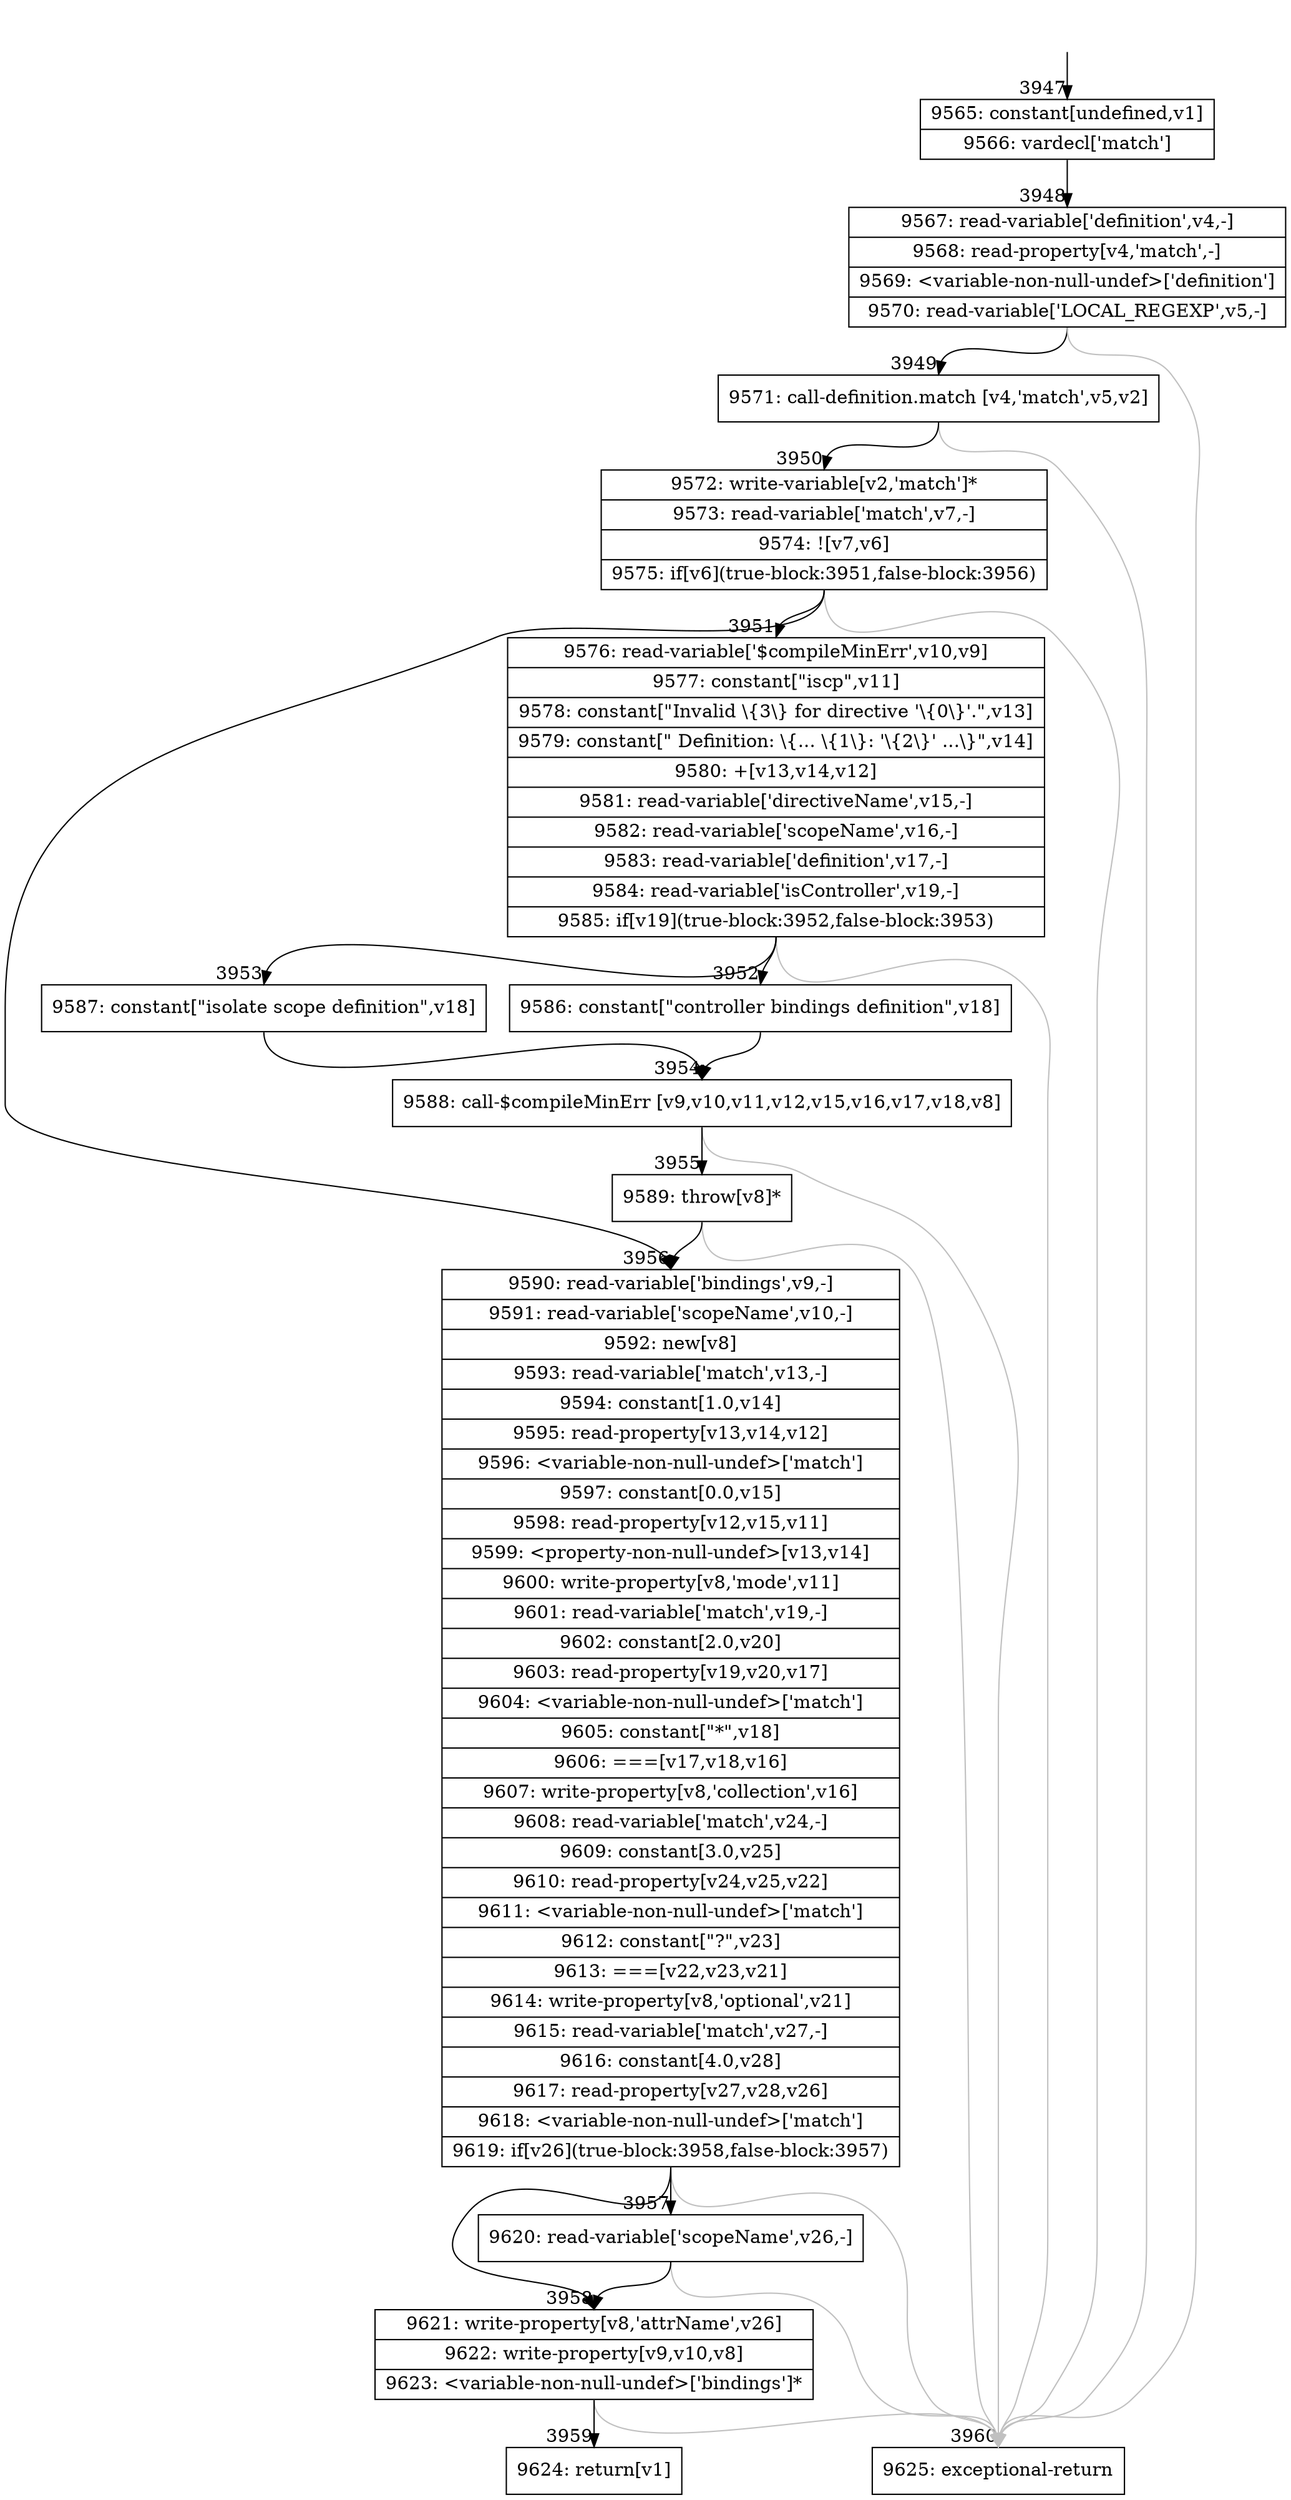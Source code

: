 digraph {
rankdir="TD"
BB_entry336[shape=none,label=""];
BB_entry336 -> BB3947 [tailport=s, headport=n, headlabel="    3947"]
BB3947 [shape=record label="{9565: constant[undefined,v1]|9566: vardecl['match']}" ] 
BB3947 -> BB3948 [tailport=s, headport=n, headlabel="      3948"]
BB3948 [shape=record label="{9567: read-variable['definition',v4,-]|9568: read-property[v4,'match',-]|9569: \<variable-non-null-undef\>['definition']|9570: read-variable['LOCAL_REGEXP',v5,-]}" ] 
BB3948 -> BB3949 [tailport=s, headport=n, headlabel="      3949"]
BB3948 -> BB3960 [tailport=s, headport=n, color=gray, headlabel="      3960"]
BB3949 [shape=record label="{9571: call-definition.match [v4,'match',v5,v2]}" ] 
BB3949 -> BB3950 [tailport=s, headport=n, headlabel="      3950"]
BB3949 -> BB3960 [tailport=s, headport=n, color=gray]
BB3950 [shape=record label="{9572: write-variable[v2,'match']*|9573: read-variable['match',v7,-]|9574: ![v7,v6]|9575: if[v6](true-block:3951,false-block:3956)}" ] 
BB3950 -> BB3951 [tailport=s, headport=n, headlabel="      3951"]
BB3950 -> BB3956 [tailport=s, headport=n, headlabel="      3956"]
BB3950 -> BB3960 [tailport=s, headport=n, color=gray]
BB3951 [shape=record label="{9576: read-variable['$compileMinErr',v10,v9]|9577: constant[\"iscp\",v11]|9578: constant[\"Invalid \\\{3\\\} for directive '\\\{0\\\}'.\",v13]|9579: constant[\" Definition: \\\{... \\\{1\\\}: '\\\{2\\\}' ...\\\}\",v14]|9580: +[v13,v14,v12]|9581: read-variable['directiveName',v15,-]|9582: read-variable['scopeName',v16,-]|9583: read-variable['definition',v17,-]|9584: read-variable['isController',v19,-]|9585: if[v19](true-block:3952,false-block:3953)}" ] 
BB3951 -> BB3952 [tailport=s, headport=n, headlabel="      3952"]
BB3951 -> BB3953 [tailport=s, headport=n, headlabel="      3953"]
BB3951 -> BB3960 [tailport=s, headport=n, color=gray]
BB3952 [shape=record label="{9586: constant[\"controller bindings definition\",v18]}" ] 
BB3952 -> BB3954 [tailport=s, headport=n, headlabel="      3954"]
BB3953 [shape=record label="{9587: constant[\"isolate scope definition\",v18]}" ] 
BB3953 -> BB3954 [tailport=s, headport=n]
BB3954 [shape=record label="{9588: call-$compileMinErr [v9,v10,v11,v12,v15,v16,v17,v18,v8]}" ] 
BB3954 -> BB3955 [tailport=s, headport=n, headlabel="      3955"]
BB3954 -> BB3960 [tailport=s, headport=n, color=gray]
BB3955 [shape=record label="{9589: throw[v8]*}" ] 
BB3955 -> BB3956 [tailport=s, headport=n]
BB3955 -> BB3960 [tailport=s, headport=n, color=gray]
BB3956 [shape=record label="{9590: read-variable['bindings',v9,-]|9591: read-variable['scopeName',v10,-]|9592: new[v8]|9593: read-variable['match',v13,-]|9594: constant[1.0,v14]|9595: read-property[v13,v14,v12]|9596: \<variable-non-null-undef\>['match']|9597: constant[0.0,v15]|9598: read-property[v12,v15,v11]|9599: \<property-non-null-undef\>[v13,v14]|9600: write-property[v8,'mode',v11]|9601: read-variable['match',v19,-]|9602: constant[2.0,v20]|9603: read-property[v19,v20,v17]|9604: \<variable-non-null-undef\>['match']|9605: constant[\"*\",v18]|9606: ===[v17,v18,v16]|9607: write-property[v8,'collection',v16]|9608: read-variable['match',v24,-]|9609: constant[3.0,v25]|9610: read-property[v24,v25,v22]|9611: \<variable-non-null-undef\>['match']|9612: constant[\"?\",v23]|9613: ===[v22,v23,v21]|9614: write-property[v8,'optional',v21]|9615: read-variable['match',v27,-]|9616: constant[4.0,v28]|9617: read-property[v27,v28,v26]|9618: \<variable-non-null-undef\>['match']|9619: if[v26](true-block:3958,false-block:3957)}" ] 
BB3956 -> BB3958 [tailport=s, headport=n, headlabel="      3958"]
BB3956 -> BB3957 [tailport=s, headport=n, headlabel="      3957"]
BB3956 -> BB3960 [tailport=s, headport=n, color=gray]
BB3957 [shape=record label="{9620: read-variable['scopeName',v26,-]}" ] 
BB3957 -> BB3958 [tailport=s, headport=n]
BB3957 -> BB3960 [tailport=s, headport=n, color=gray]
BB3958 [shape=record label="{9621: write-property[v8,'attrName',v26]|9622: write-property[v9,v10,v8]|9623: \<variable-non-null-undef\>['bindings']*}" ] 
BB3958 -> BB3959 [tailport=s, headport=n, headlabel="      3959"]
BB3958 -> BB3960 [tailport=s, headport=n, color=gray]
BB3959 [shape=record label="{9624: return[v1]}" ] 
BB3960 [shape=record label="{9625: exceptional-return}" ] 
//#$~ 6860
}
